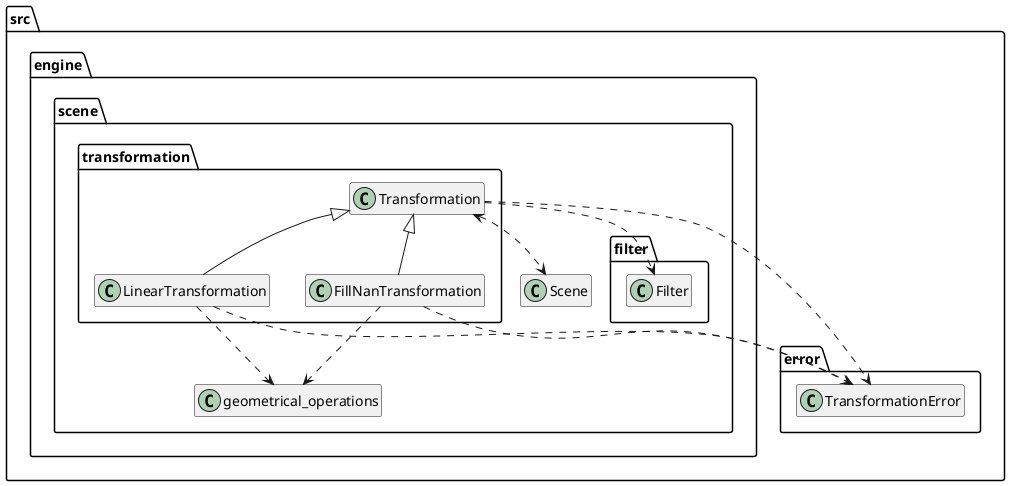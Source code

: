 @startuml

' Template file to use to create the diagrams od the packages.
' Every file must have a sub part called INTERNAL with the internal connections of the package and
' a sub part called EXTERNAL with the external parts.

!startsub INTERNAL

package src.engine.scene.transformation {
    class src.engine.scene.transformation.Transformation
    class src.engine.scene.transformation.LinearTransformation
    class src.engine.scene.transformation.FillNanTransformation
}

src.engine.scene.transformation.LinearTransformation -u-|> src.engine.scene.transformation.Transformation
src.engine.scene.transformation.FillNanTransformation -u-|> src.engine.scene.transformation.Transformation
!endsub

!startsub EXTERNAL
    src.engine.scene.transformation.Transformation <..> src.engine.scene.Scene
    src.engine.scene.transformation.LinearTransformation ..> src.error.TransformationError
    src.engine.scene.transformation.Transformation ..> src.error.TransformationError
    src.engine.scene.transformation.LinearTransformation ..> src.engine.scene.geometrical_operations
    src.engine.scene.transformation.Transformation ..> src.engine.scene.filter.Filter

    src.engine.scene.transformation.FillNanTransformation ..> src.engine.scene.geometrical_operations
    src.engine.scene.transformation.FillNanTransformation ..> src.error.TransformationError
!endsub


' Code that will affect only the current diagram
' can be messy since it will not be imported
hide members

@enduml